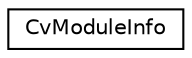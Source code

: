 digraph "Graphical Class Hierarchy"
{
 // LATEX_PDF_SIZE
  edge [fontname="Helvetica",fontsize="10",labelfontname="Helvetica",labelfontsize="10"];
  node [fontname="Helvetica",fontsize="10",shape=record];
  rankdir="LR";
  Node0 [label="CvModuleInfo",height=0.2,width=0.4,color="black", fillcolor="white", style="filled",URL="$struct_cv_module_info.html",tooltip=" "];
}
